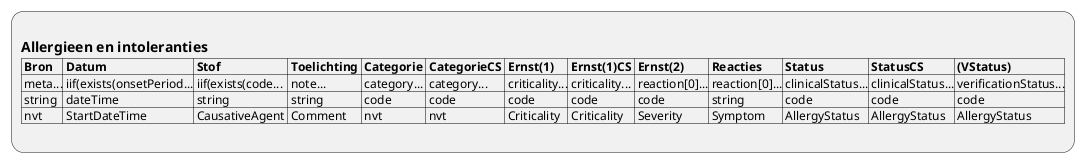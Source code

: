 @startuml ViewDefinition-AllergyIntolerance
:
== Allergieen en intoleranties
|= Bron |= Datum |= Stof |= Toelichting |= Categorie |= CategorieCS |= Ernst(1) |= Ernst(1)CS |= Ernst(2) |= Reacties |= Status |= StatusCS |= (VStatus) |
| meta...| iif(exists(onsetPeriod...| iif(exists(code...| note...| category...| category...| criticality...| criticality...| reaction[0]...| reaction[0]...| clinicalStatus...| clinicalStatus...| verificationStatus...|
| string | dateTime | string | string | code | code | code | code | code | string | code | code | code |
| nvt | StartDateTime | CausativeAgent | Comment | nvt | nvt | Criticality | Criticality | Severity | Symptom | AllergyStatus | AllergyStatus | AllergyStatus |
;
@enduml
